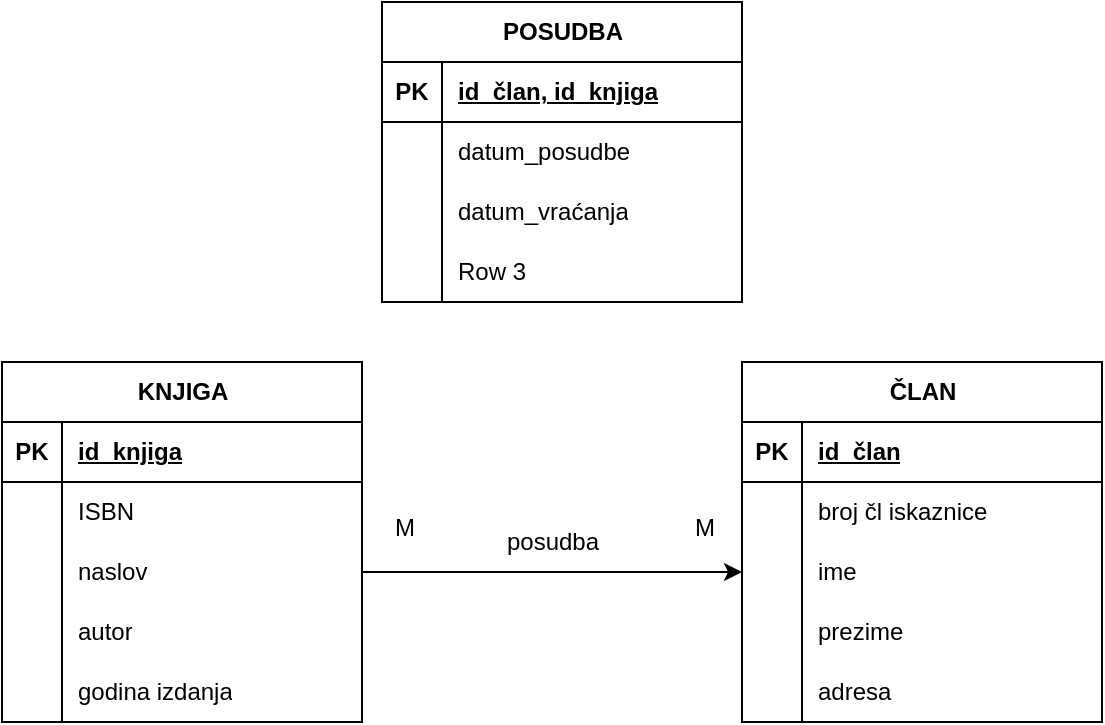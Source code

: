 <mxfile version="22.1.7" type="github">
  <diagram name="Page-1" id="MiH66sQEMHj7iwpqb8zN">
    <mxGraphModel dx="794" dy="1106" grid="1" gridSize="10" guides="1" tooltips="1" connect="1" arrows="1" fold="1" page="1" pageScale="1" pageWidth="827" pageHeight="1169" math="0" shadow="0">
      <root>
        <mxCell id="0" />
        <mxCell id="1" parent="0" />
        <mxCell id="mPQhxh9P2N9Q2hUxXpjz-1" value="KNJIGA" style="shape=table;startSize=30;container=1;collapsible=1;childLayout=tableLayout;fixedRows=1;rowLines=0;fontStyle=1;align=center;resizeLast=1;html=1;" vertex="1" parent="1">
          <mxGeometry x="90" y="200" width="180" height="180" as="geometry" />
        </mxCell>
        <mxCell id="mPQhxh9P2N9Q2hUxXpjz-2" value="" style="shape=tableRow;horizontal=0;startSize=0;swimlaneHead=0;swimlaneBody=0;fillColor=none;collapsible=0;dropTarget=0;points=[[0,0.5],[1,0.5]];portConstraint=eastwest;top=0;left=0;right=0;bottom=1;" vertex="1" parent="mPQhxh9P2N9Q2hUxXpjz-1">
          <mxGeometry y="30" width="180" height="30" as="geometry" />
        </mxCell>
        <mxCell id="mPQhxh9P2N9Q2hUxXpjz-3" value="PK" style="shape=partialRectangle;connectable=0;fillColor=none;top=0;left=0;bottom=0;right=0;fontStyle=1;overflow=hidden;whiteSpace=wrap;html=1;" vertex="1" parent="mPQhxh9P2N9Q2hUxXpjz-2">
          <mxGeometry width="30" height="30" as="geometry">
            <mxRectangle width="30" height="30" as="alternateBounds" />
          </mxGeometry>
        </mxCell>
        <mxCell id="mPQhxh9P2N9Q2hUxXpjz-4" value="id_knjiga" style="shape=partialRectangle;connectable=0;fillColor=none;top=0;left=0;bottom=0;right=0;align=left;spacingLeft=6;fontStyle=5;overflow=hidden;whiteSpace=wrap;html=1;" vertex="1" parent="mPQhxh9P2N9Q2hUxXpjz-2">
          <mxGeometry x="30" width="150" height="30" as="geometry">
            <mxRectangle width="150" height="30" as="alternateBounds" />
          </mxGeometry>
        </mxCell>
        <mxCell id="mPQhxh9P2N9Q2hUxXpjz-5" value="" style="shape=tableRow;horizontal=0;startSize=0;swimlaneHead=0;swimlaneBody=0;fillColor=none;collapsible=0;dropTarget=0;points=[[0,0.5],[1,0.5]];portConstraint=eastwest;top=0;left=0;right=0;bottom=0;" vertex="1" parent="mPQhxh9P2N9Q2hUxXpjz-1">
          <mxGeometry y="60" width="180" height="30" as="geometry" />
        </mxCell>
        <mxCell id="mPQhxh9P2N9Q2hUxXpjz-6" value="" style="shape=partialRectangle;connectable=0;fillColor=none;top=0;left=0;bottom=0;right=0;editable=1;overflow=hidden;whiteSpace=wrap;html=1;" vertex="1" parent="mPQhxh9P2N9Q2hUxXpjz-5">
          <mxGeometry width="30" height="30" as="geometry">
            <mxRectangle width="30" height="30" as="alternateBounds" />
          </mxGeometry>
        </mxCell>
        <mxCell id="mPQhxh9P2N9Q2hUxXpjz-7" value="ISBN" style="shape=partialRectangle;connectable=0;fillColor=none;top=0;left=0;bottom=0;right=0;align=left;spacingLeft=6;overflow=hidden;whiteSpace=wrap;html=1;" vertex="1" parent="mPQhxh9P2N9Q2hUxXpjz-5">
          <mxGeometry x="30" width="150" height="30" as="geometry">
            <mxRectangle width="150" height="30" as="alternateBounds" />
          </mxGeometry>
        </mxCell>
        <mxCell id="mPQhxh9P2N9Q2hUxXpjz-8" value="" style="shape=tableRow;horizontal=0;startSize=0;swimlaneHead=0;swimlaneBody=0;fillColor=none;collapsible=0;dropTarget=0;points=[[0,0.5],[1,0.5]];portConstraint=eastwest;top=0;left=0;right=0;bottom=0;" vertex="1" parent="mPQhxh9P2N9Q2hUxXpjz-1">
          <mxGeometry y="90" width="180" height="30" as="geometry" />
        </mxCell>
        <mxCell id="mPQhxh9P2N9Q2hUxXpjz-9" value="" style="shape=partialRectangle;connectable=0;fillColor=none;top=0;left=0;bottom=0;right=0;editable=1;overflow=hidden;whiteSpace=wrap;html=1;" vertex="1" parent="mPQhxh9P2N9Q2hUxXpjz-8">
          <mxGeometry width="30" height="30" as="geometry">
            <mxRectangle width="30" height="30" as="alternateBounds" />
          </mxGeometry>
        </mxCell>
        <mxCell id="mPQhxh9P2N9Q2hUxXpjz-10" value="naslov" style="shape=partialRectangle;connectable=0;fillColor=none;top=0;left=0;bottom=0;right=0;align=left;spacingLeft=6;overflow=hidden;whiteSpace=wrap;html=1;" vertex="1" parent="mPQhxh9P2N9Q2hUxXpjz-8">
          <mxGeometry x="30" width="150" height="30" as="geometry">
            <mxRectangle width="150" height="30" as="alternateBounds" />
          </mxGeometry>
        </mxCell>
        <mxCell id="mPQhxh9P2N9Q2hUxXpjz-11" value="" style="shape=tableRow;horizontal=0;startSize=0;swimlaneHead=0;swimlaneBody=0;fillColor=none;collapsible=0;dropTarget=0;points=[[0,0.5],[1,0.5]];portConstraint=eastwest;top=0;left=0;right=0;bottom=0;" vertex="1" parent="mPQhxh9P2N9Q2hUxXpjz-1">
          <mxGeometry y="120" width="180" height="30" as="geometry" />
        </mxCell>
        <mxCell id="mPQhxh9P2N9Q2hUxXpjz-12" value="" style="shape=partialRectangle;connectable=0;fillColor=none;top=0;left=0;bottom=0;right=0;editable=1;overflow=hidden;whiteSpace=wrap;html=1;" vertex="1" parent="mPQhxh9P2N9Q2hUxXpjz-11">
          <mxGeometry width="30" height="30" as="geometry">
            <mxRectangle width="30" height="30" as="alternateBounds" />
          </mxGeometry>
        </mxCell>
        <mxCell id="mPQhxh9P2N9Q2hUxXpjz-13" value="autor" style="shape=partialRectangle;connectable=0;fillColor=none;top=0;left=0;bottom=0;right=0;align=left;spacingLeft=6;overflow=hidden;whiteSpace=wrap;html=1;" vertex="1" parent="mPQhxh9P2N9Q2hUxXpjz-11">
          <mxGeometry x="30" width="150" height="30" as="geometry">
            <mxRectangle width="150" height="30" as="alternateBounds" />
          </mxGeometry>
        </mxCell>
        <mxCell id="mPQhxh9P2N9Q2hUxXpjz-43" value="" style="shape=tableRow;horizontal=0;startSize=0;swimlaneHead=0;swimlaneBody=0;fillColor=none;collapsible=0;dropTarget=0;points=[[0,0.5],[1,0.5]];portConstraint=eastwest;top=0;left=0;right=0;bottom=0;" vertex="1" parent="mPQhxh9P2N9Q2hUxXpjz-1">
          <mxGeometry y="150" width="180" height="30" as="geometry" />
        </mxCell>
        <mxCell id="mPQhxh9P2N9Q2hUxXpjz-44" value="" style="shape=partialRectangle;connectable=0;fillColor=none;top=0;left=0;bottom=0;right=0;editable=1;overflow=hidden;whiteSpace=wrap;html=1;" vertex="1" parent="mPQhxh9P2N9Q2hUxXpjz-43">
          <mxGeometry width="30" height="30" as="geometry">
            <mxRectangle width="30" height="30" as="alternateBounds" />
          </mxGeometry>
        </mxCell>
        <mxCell id="mPQhxh9P2N9Q2hUxXpjz-45" value="godina izdanja" style="shape=partialRectangle;connectable=0;fillColor=none;top=0;left=0;bottom=0;right=0;align=left;spacingLeft=6;overflow=hidden;whiteSpace=wrap;html=1;" vertex="1" parent="mPQhxh9P2N9Q2hUxXpjz-43">
          <mxGeometry x="30" width="150" height="30" as="geometry">
            <mxRectangle width="150" height="30" as="alternateBounds" />
          </mxGeometry>
        </mxCell>
        <mxCell id="mPQhxh9P2N9Q2hUxXpjz-14" value="ČLAN" style="shape=table;startSize=30;container=1;collapsible=1;childLayout=tableLayout;fixedRows=1;rowLines=0;fontStyle=1;align=center;resizeLast=1;html=1;" vertex="1" parent="1">
          <mxGeometry x="460" y="200" width="180" height="180" as="geometry" />
        </mxCell>
        <mxCell id="mPQhxh9P2N9Q2hUxXpjz-15" value="" style="shape=tableRow;horizontal=0;startSize=0;swimlaneHead=0;swimlaneBody=0;fillColor=none;collapsible=0;dropTarget=0;points=[[0,0.5],[1,0.5]];portConstraint=eastwest;top=0;left=0;right=0;bottom=1;" vertex="1" parent="mPQhxh9P2N9Q2hUxXpjz-14">
          <mxGeometry y="30" width="180" height="30" as="geometry" />
        </mxCell>
        <mxCell id="mPQhxh9P2N9Q2hUxXpjz-16" value="PK" style="shape=partialRectangle;connectable=0;fillColor=none;top=0;left=0;bottom=0;right=0;fontStyle=1;overflow=hidden;whiteSpace=wrap;html=1;" vertex="1" parent="mPQhxh9P2N9Q2hUxXpjz-15">
          <mxGeometry width="30" height="30" as="geometry">
            <mxRectangle width="30" height="30" as="alternateBounds" />
          </mxGeometry>
        </mxCell>
        <mxCell id="mPQhxh9P2N9Q2hUxXpjz-17" value="id_član" style="shape=partialRectangle;connectable=0;fillColor=none;top=0;left=0;bottom=0;right=0;align=left;spacingLeft=6;fontStyle=5;overflow=hidden;whiteSpace=wrap;html=1;" vertex="1" parent="mPQhxh9P2N9Q2hUxXpjz-15">
          <mxGeometry x="30" width="150" height="30" as="geometry">
            <mxRectangle width="150" height="30" as="alternateBounds" />
          </mxGeometry>
        </mxCell>
        <mxCell id="mPQhxh9P2N9Q2hUxXpjz-18" value="" style="shape=tableRow;horizontal=0;startSize=0;swimlaneHead=0;swimlaneBody=0;fillColor=none;collapsible=0;dropTarget=0;points=[[0,0.5],[1,0.5]];portConstraint=eastwest;top=0;left=0;right=0;bottom=0;" vertex="1" parent="mPQhxh9P2N9Q2hUxXpjz-14">
          <mxGeometry y="60" width="180" height="30" as="geometry" />
        </mxCell>
        <mxCell id="mPQhxh9P2N9Q2hUxXpjz-19" value="" style="shape=partialRectangle;connectable=0;fillColor=none;top=0;left=0;bottom=0;right=0;editable=1;overflow=hidden;whiteSpace=wrap;html=1;" vertex="1" parent="mPQhxh9P2N9Q2hUxXpjz-18">
          <mxGeometry width="30" height="30" as="geometry">
            <mxRectangle width="30" height="30" as="alternateBounds" />
          </mxGeometry>
        </mxCell>
        <mxCell id="mPQhxh9P2N9Q2hUxXpjz-20" value="broj čl iskaznice" style="shape=partialRectangle;connectable=0;fillColor=none;top=0;left=0;bottom=0;right=0;align=left;spacingLeft=6;overflow=hidden;whiteSpace=wrap;html=1;" vertex="1" parent="mPQhxh9P2N9Q2hUxXpjz-18">
          <mxGeometry x="30" width="150" height="30" as="geometry">
            <mxRectangle width="150" height="30" as="alternateBounds" />
          </mxGeometry>
        </mxCell>
        <mxCell id="mPQhxh9P2N9Q2hUxXpjz-21" value="" style="shape=tableRow;horizontal=0;startSize=0;swimlaneHead=0;swimlaneBody=0;fillColor=none;collapsible=0;dropTarget=0;points=[[0,0.5],[1,0.5]];portConstraint=eastwest;top=0;left=0;right=0;bottom=0;" vertex="1" parent="mPQhxh9P2N9Q2hUxXpjz-14">
          <mxGeometry y="90" width="180" height="30" as="geometry" />
        </mxCell>
        <mxCell id="mPQhxh9P2N9Q2hUxXpjz-22" value="" style="shape=partialRectangle;connectable=0;fillColor=none;top=0;left=0;bottom=0;right=0;editable=1;overflow=hidden;whiteSpace=wrap;html=1;" vertex="1" parent="mPQhxh9P2N9Q2hUxXpjz-21">
          <mxGeometry width="30" height="30" as="geometry">
            <mxRectangle width="30" height="30" as="alternateBounds" />
          </mxGeometry>
        </mxCell>
        <mxCell id="mPQhxh9P2N9Q2hUxXpjz-23" value="ime" style="shape=partialRectangle;connectable=0;fillColor=none;top=0;left=0;bottom=0;right=0;align=left;spacingLeft=6;overflow=hidden;whiteSpace=wrap;html=1;" vertex="1" parent="mPQhxh9P2N9Q2hUxXpjz-21">
          <mxGeometry x="30" width="150" height="30" as="geometry">
            <mxRectangle width="150" height="30" as="alternateBounds" />
          </mxGeometry>
        </mxCell>
        <mxCell id="mPQhxh9P2N9Q2hUxXpjz-24" value="" style="shape=tableRow;horizontal=0;startSize=0;swimlaneHead=0;swimlaneBody=0;fillColor=none;collapsible=0;dropTarget=0;points=[[0,0.5],[1,0.5]];portConstraint=eastwest;top=0;left=0;right=0;bottom=0;" vertex="1" parent="mPQhxh9P2N9Q2hUxXpjz-14">
          <mxGeometry y="120" width="180" height="30" as="geometry" />
        </mxCell>
        <mxCell id="mPQhxh9P2N9Q2hUxXpjz-25" value="" style="shape=partialRectangle;connectable=0;fillColor=none;top=0;left=0;bottom=0;right=0;editable=1;overflow=hidden;whiteSpace=wrap;html=1;" vertex="1" parent="mPQhxh9P2N9Q2hUxXpjz-24">
          <mxGeometry width="30" height="30" as="geometry">
            <mxRectangle width="30" height="30" as="alternateBounds" />
          </mxGeometry>
        </mxCell>
        <mxCell id="mPQhxh9P2N9Q2hUxXpjz-26" value="prezime" style="shape=partialRectangle;connectable=0;fillColor=none;top=0;left=0;bottom=0;right=0;align=left;spacingLeft=6;overflow=hidden;whiteSpace=wrap;html=1;" vertex="1" parent="mPQhxh9P2N9Q2hUxXpjz-24">
          <mxGeometry x="30" width="150" height="30" as="geometry">
            <mxRectangle width="150" height="30" as="alternateBounds" />
          </mxGeometry>
        </mxCell>
        <mxCell id="mPQhxh9P2N9Q2hUxXpjz-40" value="" style="shape=tableRow;horizontal=0;startSize=0;swimlaneHead=0;swimlaneBody=0;fillColor=none;collapsible=0;dropTarget=0;points=[[0,0.5],[1,0.5]];portConstraint=eastwest;top=0;left=0;right=0;bottom=0;" vertex="1" parent="mPQhxh9P2N9Q2hUxXpjz-14">
          <mxGeometry y="150" width="180" height="30" as="geometry" />
        </mxCell>
        <mxCell id="mPQhxh9P2N9Q2hUxXpjz-41" value="" style="shape=partialRectangle;connectable=0;fillColor=none;top=0;left=0;bottom=0;right=0;editable=1;overflow=hidden;whiteSpace=wrap;html=1;" vertex="1" parent="mPQhxh9P2N9Q2hUxXpjz-40">
          <mxGeometry width="30" height="30" as="geometry">
            <mxRectangle width="30" height="30" as="alternateBounds" />
          </mxGeometry>
        </mxCell>
        <mxCell id="mPQhxh9P2N9Q2hUxXpjz-42" value="adresa" style="shape=partialRectangle;connectable=0;fillColor=none;top=0;left=0;bottom=0;right=0;align=left;spacingLeft=6;overflow=hidden;whiteSpace=wrap;html=1;" vertex="1" parent="mPQhxh9P2N9Q2hUxXpjz-40">
          <mxGeometry x="30" width="150" height="30" as="geometry">
            <mxRectangle width="150" height="30" as="alternateBounds" />
          </mxGeometry>
        </mxCell>
        <mxCell id="mPQhxh9P2N9Q2hUxXpjz-27" value="POSUDBA" style="shape=table;startSize=30;container=1;collapsible=1;childLayout=tableLayout;fixedRows=1;rowLines=0;fontStyle=1;align=center;resizeLast=1;html=1;" vertex="1" parent="1">
          <mxGeometry x="280" y="20" width="180" height="150" as="geometry" />
        </mxCell>
        <mxCell id="mPQhxh9P2N9Q2hUxXpjz-28" value="" style="shape=tableRow;horizontal=0;startSize=0;swimlaneHead=0;swimlaneBody=0;fillColor=none;collapsible=0;dropTarget=0;points=[[0,0.5],[1,0.5]];portConstraint=eastwest;top=0;left=0;right=0;bottom=1;" vertex="1" parent="mPQhxh9P2N9Q2hUxXpjz-27">
          <mxGeometry y="30" width="180" height="30" as="geometry" />
        </mxCell>
        <mxCell id="mPQhxh9P2N9Q2hUxXpjz-29" value="PK" style="shape=partialRectangle;connectable=0;fillColor=none;top=0;left=0;bottom=0;right=0;fontStyle=1;overflow=hidden;whiteSpace=wrap;html=1;" vertex="1" parent="mPQhxh9P2N9Q2hUxXpjz-28">
          <mxGeometry width="30" height="30" as="geometry">
            <mxRectangle width="30" height="30" as="alternateBounds" />
          </mxGeometry>
        </mxCell>
        <mxCell id="mPQhxh9P2N9Q2hUxXpjz-30" value="id_član, id_knjiga" style="shape=partialRectangle;connectable=0;fillColor=none;top=0;left=0;bottom=0;right=0;align=left;spacingLeft=6;fontStyle=5;overflow=hidden;whiteSpace=wrap;html=1;" vertex="1" parent="mPQhxh9P2N9Q2hUxXpjz-28">
          <mxGeometry x="30" width="150" height="30" as="geometry">
            <mxRectangle width="150" height="30" as="alternateBounds" />
          </mxGeometry>
        </mxCell>
        <mxCell id="mPQhxh9P2N9Q2hUxXpjz-31" value="" style="shape=tableRow;horizontal=0;startSize=0;swimlaneHead=0;swimlaneBody=0;fillColor=none;collapsible=0;dropTarget=0;points=[[0,0.5],[1,0.5]];portConstraint=eastwest;top=0;left=0;right=0;bottom=0;" vertex="1" parent="mPQhxh9P2N9Q2hUxXpjz-27">
          <mxGeometry y="60" width="180" height="30" as="geometry" />
        </mxCell>
        <mxCell id="mPQhxh9P2N9Q2hUxXpjz-32" value="" style="shape=partialRectangle;connectable=0;fillColor=none;top=0;left=0;bottom=0;right=0;editable=1;overflow=hidden;whiteSpace=wrap;html=1;" vertex="1" parent="mPQhxh9P2N9Q2hUxXpjz-31">
          <mxGeometry width="30" height="30" as="geometry">
            <mxRectangle width="30" height="30" as="alternateBounds" />
          </mxGeometry>
        </mxCell>
        <mxCell id="mPQhxh9P2N9Q2hUxXpjz-33" value="datum_posudbe" style="shape=partialRectangle;connectable=0;fillColor=none;top=0;left=0;bottom=0;right=0;align=left;spacingLeft=6;overflow=hidden;whiteSpace=wrap;html=1;" vertex="1" parent="mPQhxh9P2N9Q2hUxXpjz-31">
          <mxGeometry x="30" width="150" height="30" as="geometry">
            <mxRectangle width="150" height="30" as="alternateBounds" />
          </mxGeometry>
        </mxCell>
        <mxCell id="mPQhxh9P2N9Q2hUxXpjz-34" value="" style="shape=tableRow;horizontal=0;startSize=0;swimlaneHead=0;swimlaneBody=0;fillColor=none;collapsible=0;dropTarget=0;points=[[0,0.5],[1,0.5]];portConstraint=eastwest;top=0;left=0;right=0;bottom=0;" vertex="1" parent="mPQhxh9P2N9Q2hUxXpjz-27">
          <mxGeometry y="90" width="180" height="30" as="geometry" />
        </mxCell>
        <mxCell id="mPQhxh9P2N9Q2hUxXpjz-35" value="" style="shape=partialRectangle;connectable=0;fillColor=none;top=0;left=0;bottom=0;right=0;editable=1;overflow=hidden;whiteSpace=wrap;html=1;" vertex="1" parent="mPQhxh9P2N9Q2hUxXpjz-34">
          <mxGeometry width="30" height="30" as="geometry">
            <mxRectangle width="30" height="30" as="alternateBounds" />
          </mxGeometry>
        </mxCell>
        <mxCell id="mPQhxh9P2N9Q2hUxXpjz-36" value="datum_vraćanja" style="shape=partialRectangle;connectable=0;fillColor=none;top=0;left=0;bottom=0;right=0;align=left;spacingLeft=6;overflow=hidden;whiteSpace=wrap;html=1;" vertex="1" parent="mPQhxh9P2N9Q2hUxXpjz-34">
          <mxGeometry x="30" width="150" height="30" as="geometry">
            <mxRectangle width="150" height="30" as="alternateBounds" />
          </mxGeometry>
        </mxCell>
        <mxCell id="mPQhxh9P2N9Q2hUxXpjz-37" value="" style="shape=tableRow;horizontal=0;startSize=0;swimlaneHead=0;swimlaneBody=0;fillColor=none;collapsible=0;dropTarget=0;points=[[0,0.5],[1,0.5]];portConstraint=eastwest;top=0;left=0;right=0;bottom=0;" vertex="1" parent="mPQhxh9P2N9Q2hUxXpjz-27">
          <mxGeometry y="120" width="180" height="30" as="geometry" />
        </mxCell>
        <mxCell id="mPQhxh9P2N9Q2hUxXpjz-38" value="" style="shape=partialRectangle;connectable=0;fillColor=none;top=0;left=0;bottom=0;right=0;editable=1;overflow=hidden;whiteSpace=wrap;html=1;" vertex="1" parent="mPQhxh9P2N9Q2hUxXpjz-37">
          <mxGeometry width="30" height="30" as="geometry">
            <mxRectangle width="30" height="30" as="alternateBounds" />
          </mxGeometry>
        </mxCell>
        <mxCell id="mPQhxh9P2N9Q2hUxXpjz-39" value="Row 3" style="shape=partialRectangle;connectable=0;fillColor=none;top=0;left=0;bottom=0;right=0;align=left;spacingLeft=6;overflow=hidden;whiteSpace=wrap;html=1;" vertex="1" parent="mPQhxh9P2N9Q2hUxXpjz-37">
          <mxGeometry x="30" width="150" height="30" as="geometry">
            <mxRectangle width="150" height="30" as="alternateBounds" />
          </mxGeometry>
        </mxCell>
        <mxCell id="mPQhxh9P2N9Q2hUxXpjz-46" style="edgeStyle=orthogonalEdgeStyle;rounded=0;orthogonalLoop=1;jettySize=auto;html=1;entryX=0;entryY=0.5;entryDx=0;entryDy=0;" edge="1" parent="1" source="mPQhxh9P2N9Q2hUxXpjz-8" target="mPQhxh9P2N9Q2hUxXpjz-21">
          <mxGeometry relative="1" as="geometry" />
        </mxCell>
        <mxCell id="mPQhxh9P2N9Q2hUxXpjz-50" value="M" style="text;html=1;align=center;verticalAlign=middle;resizable=0;points=[];autosize=1;strokeColor=none;fillColor=none;" vertex="1" parent="1">
          <mxGeometry x="276" y="268" width="30" height="30" as="geometry" />
        </mxCell>
        <mxCell id="mPQhxh9P2N9Q2hUxXpjz-51" value="M" style="text;html=1;align=center;verticalAlign=middle;resizable=0;points=[];autosize=1;strokeColor=none;fillColor=none;" vertex="1" parent="1">
          <mxGeometry x="426" y="268" width="30" height="30" as="geometry" />
        </mxCell>
        <mxCell id="mPQhxh9P2N9Q2hUxXpjz-52" value="posudba" style="text;html=1;align=center;verticalAlign=middle;resizable=0;points=[];autosize=1;strokeColor=none;fillColor=none;" vertex="1" parent="1">
          <mxGeometry x="330" y="275" width="70" height="30" as="geometry" />
        </mxCell>
      </root>
    </mxGraphModel>
  </diagram>
</mxfile>
